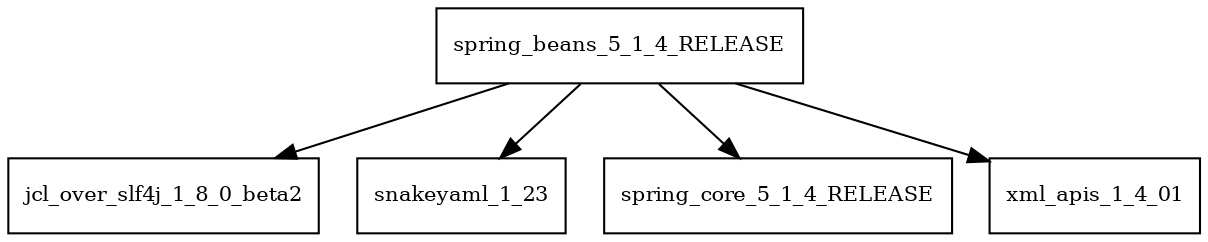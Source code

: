 digraph spring_beans_5_1_4_RELEASE_dependencies {
  node [shape = box, fontsize=10.0];
  spring_beans_5_1_4_RELEASE -> jcl_over_slf4j_1_8_0_beta2;
  spring_beans_5_1_4_RELEASE -> snakeyaml_1_23;
  spring_beans_5_1_4_RELEASE -> spring_core_5_1_4_RELEASE;
  spring_beans_5_1_4_RELEASE -> xml_apis_1_4_01;
}

